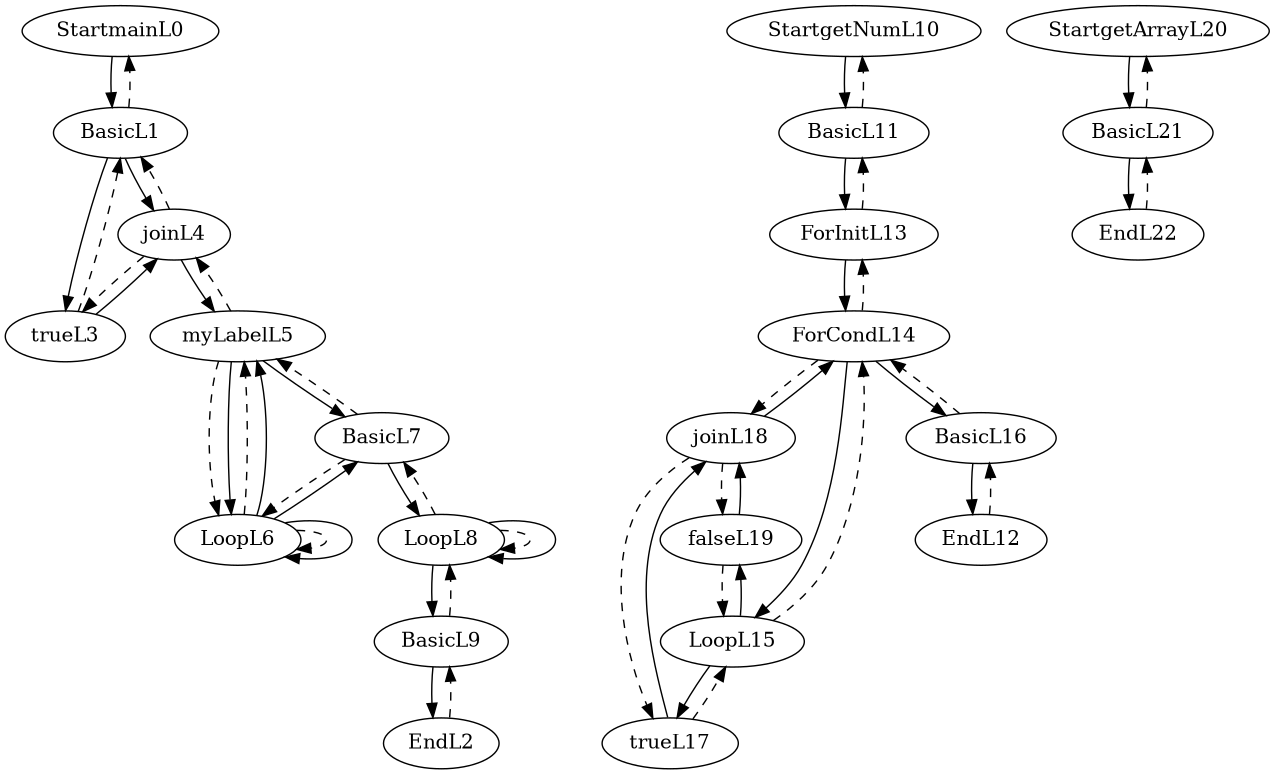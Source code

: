digraph G {
size ="8.5,11";StartmainL0 -> BasicL1
BasicL1 -> StartmainL0 [style=dashed]
BasicL1 -> trueL3
trueL3 -> BasicL1 [style=dashed]
trueL3 -> joinL4
joinL4 -> trueL3 [style=dashed]
joinL4 -> BasicL1 [style=dashed]
joinL4 -> myLabelL5
myLabelL5 -> joinL4 [style=dashed]
myLabelL5 -> LoopL6 [style=dashed]
myLabelL5 -> LoopL6
LoopL6 -> myLabelL5 [style=dashed]
LoopL6 -> LoopL6 [style=dashed]
LoopL6 -> myLabelL5
LoopL6 -> LoopL6
LoopL6 -> BasicL7
BasicL7 -> myLabelL5 [style=dashed]
BasicL7 -> LoopL6 [style=dashed]
BasicL7 -> LoopL8
LoopL8 -> BasicL7 [style=dashed]
LoopL8 -> LoopL8 [style=dashed]
LoopL8 -> BasicL9
BasicL9 -> LoopL8 [style=dashed]
BasicL9 -> EndL2
EndL2 -> BasicL9 [style=dashed]
LoopL8 -> LoopL8
myLabelL5 -> BasicL7
BasicL1 -> joinL4
StartgetNumL10 -> BasicL11
BasicL11 -> StartgetNumL10 [style=dashed]
BasicL11 -> ForInitL13
ForInitL13 -> BasicL11 [style=dashed]
ForInitL13 -> ForCondL14
ForCondL14 -> ForInitL13 [style=dashed]
ForCondL14 -> joinL18 [style=dashed]
ForCondL14 -> LoopL15
LoopL15 -> ForCondL14 [style=dashed]
LoopL15 -> trueL17
trueL17 -> LoopL15 [style=dashed]
trueL17 -> joinL18
joinL18 -> trueL17 [style=dashed]
joinL18 -> falseL19 [style=dashed]
joinL18 -> ForCondL14
LoopL15 -> falseL19
falseL19 -> LoopL15 [style=dashed]
falseL19 -> joinL18
ForCondL14 -> BasicL16
BasicL16 -> ForCondL14 [style=dashed]
BasicL16 -> EndL12
EndL12 -> BasicL16 [style=dashed]
StartgetArrayL20 -> BasicL21
BasicL21 -> StartgetArrayL20 [style=dashed]
BasicL21 -> EndL22
EndL22 -> BasicL21 [style=dashed]
}